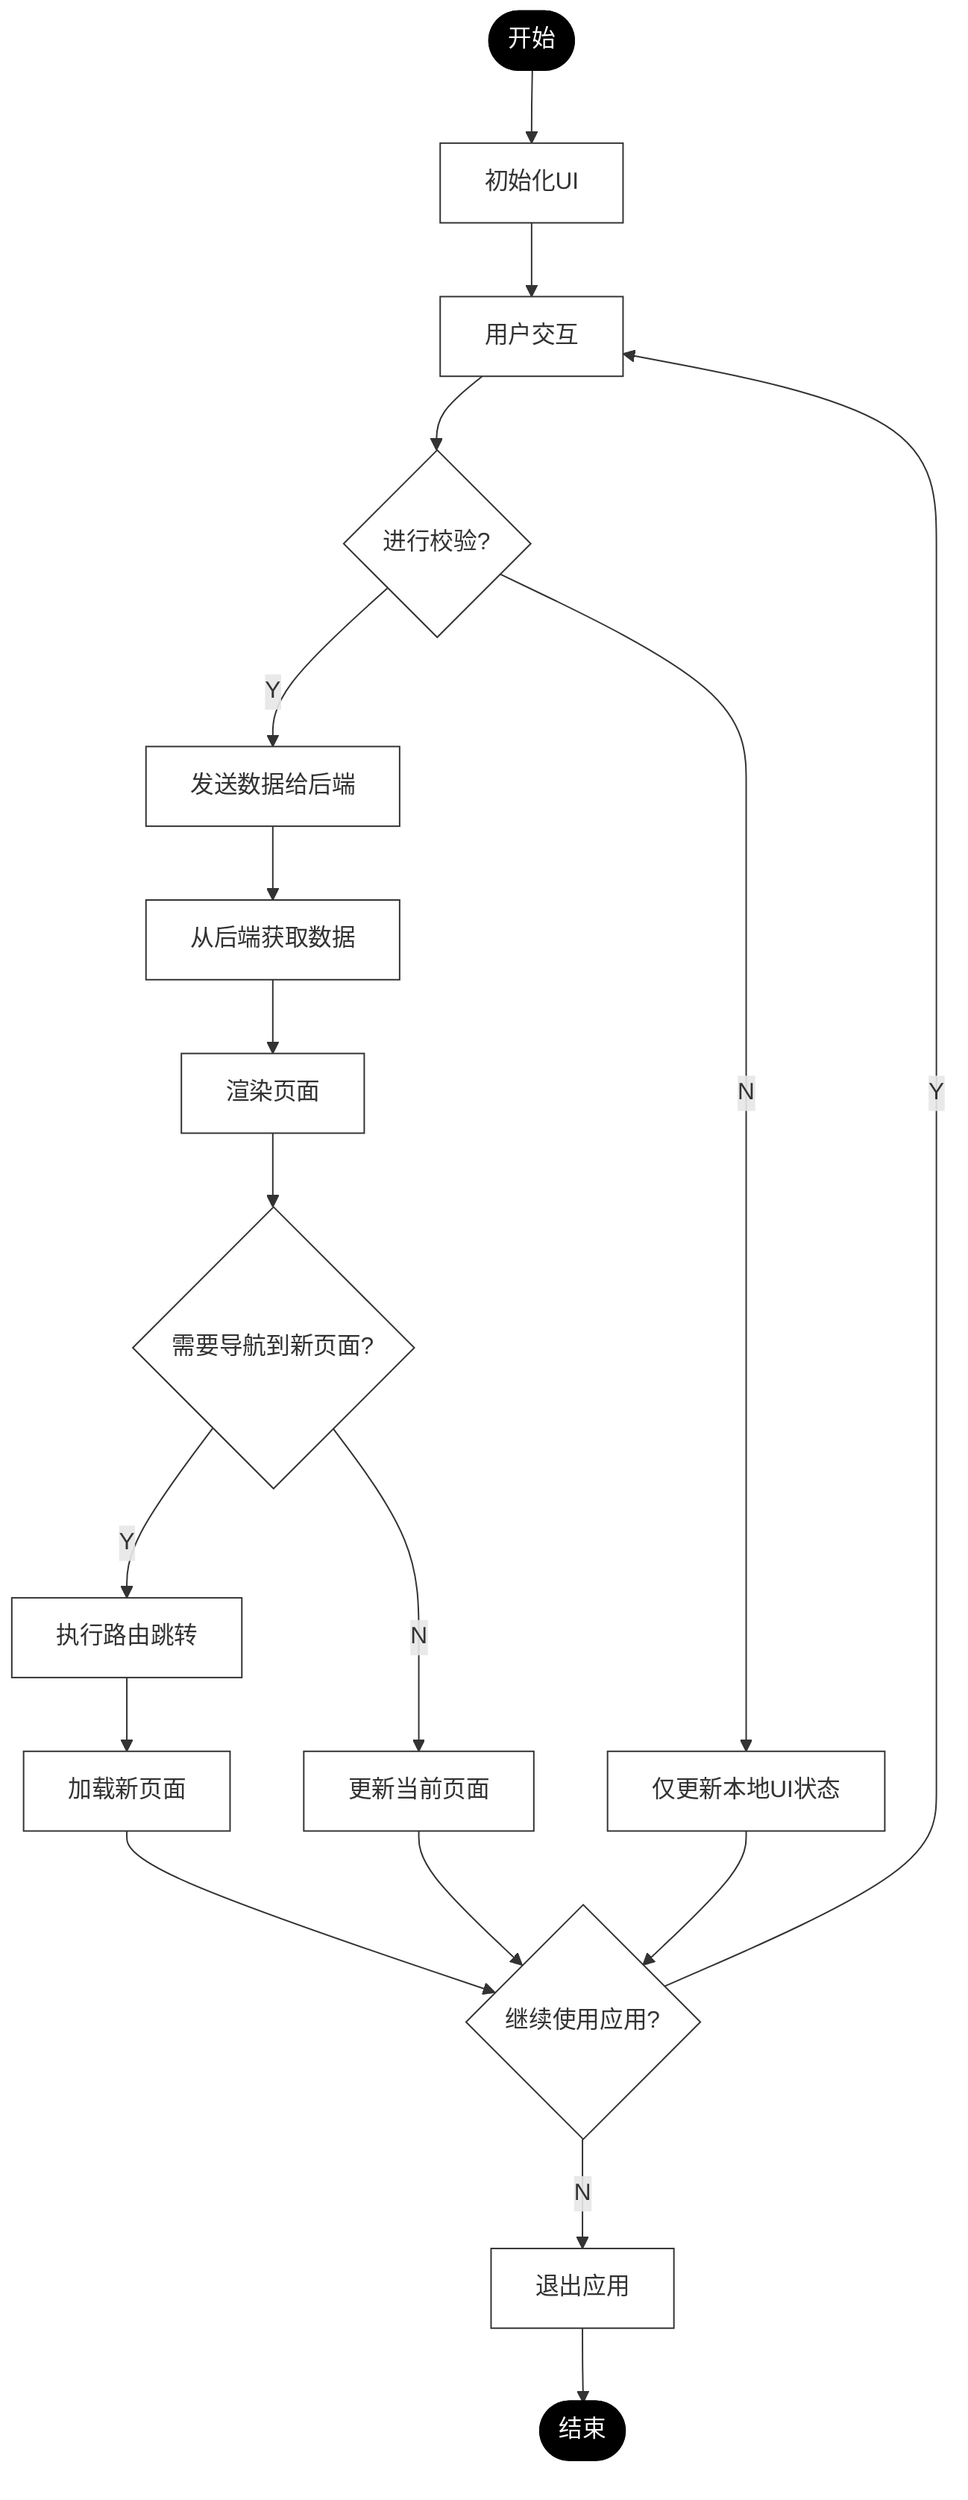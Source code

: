 flowchart TD
    start([开始]) --> init[初始化UI]
    init --> interaction[用户交互]
    
    interaction --> validation{进行校验?}
    validation -->|Y| sendData[发送数据给后端]
    validation -->|N| updateLocal[仅更新本地UI状态]
    
    sendData --> getData[从后端获取数据]
    getData --> render[渲染页面]
    
    render --> needNav{需要导航到新页面?}
    needNav -->|Y| route[执行路由跳转]
    needNav -->|N| updateCurrent[更新当前页面]
    
    route --> loadNew[加载新页面]
    loadNew --> continueCheck
    updateCurrent --> continueCheck
    updateLocal --> continueCheck
    
    continueCheck{继续使用应用?}
    continueCheck -->|Y| interaction
    continueCheck -->|N| exit[退出应用]
    
    exit --> stop([结束])
    
    %% 样式定义
    classDef startEnd fill:#000,stroke:#000,color:white,stroke-width:2px;
    classDef process fill:#fff,stroke:#333,stroke-width:1px;
    classDef decision fill:#fff,stroke:#333,stroke-width:1px,shape:diamond;
    
    class start,stop startEnd;
    class init,interaction,sendData,getData,render,route,loadNew,updateCurrent,updateLocal,exit process;
    class validation,needNav,continueCheck decision;